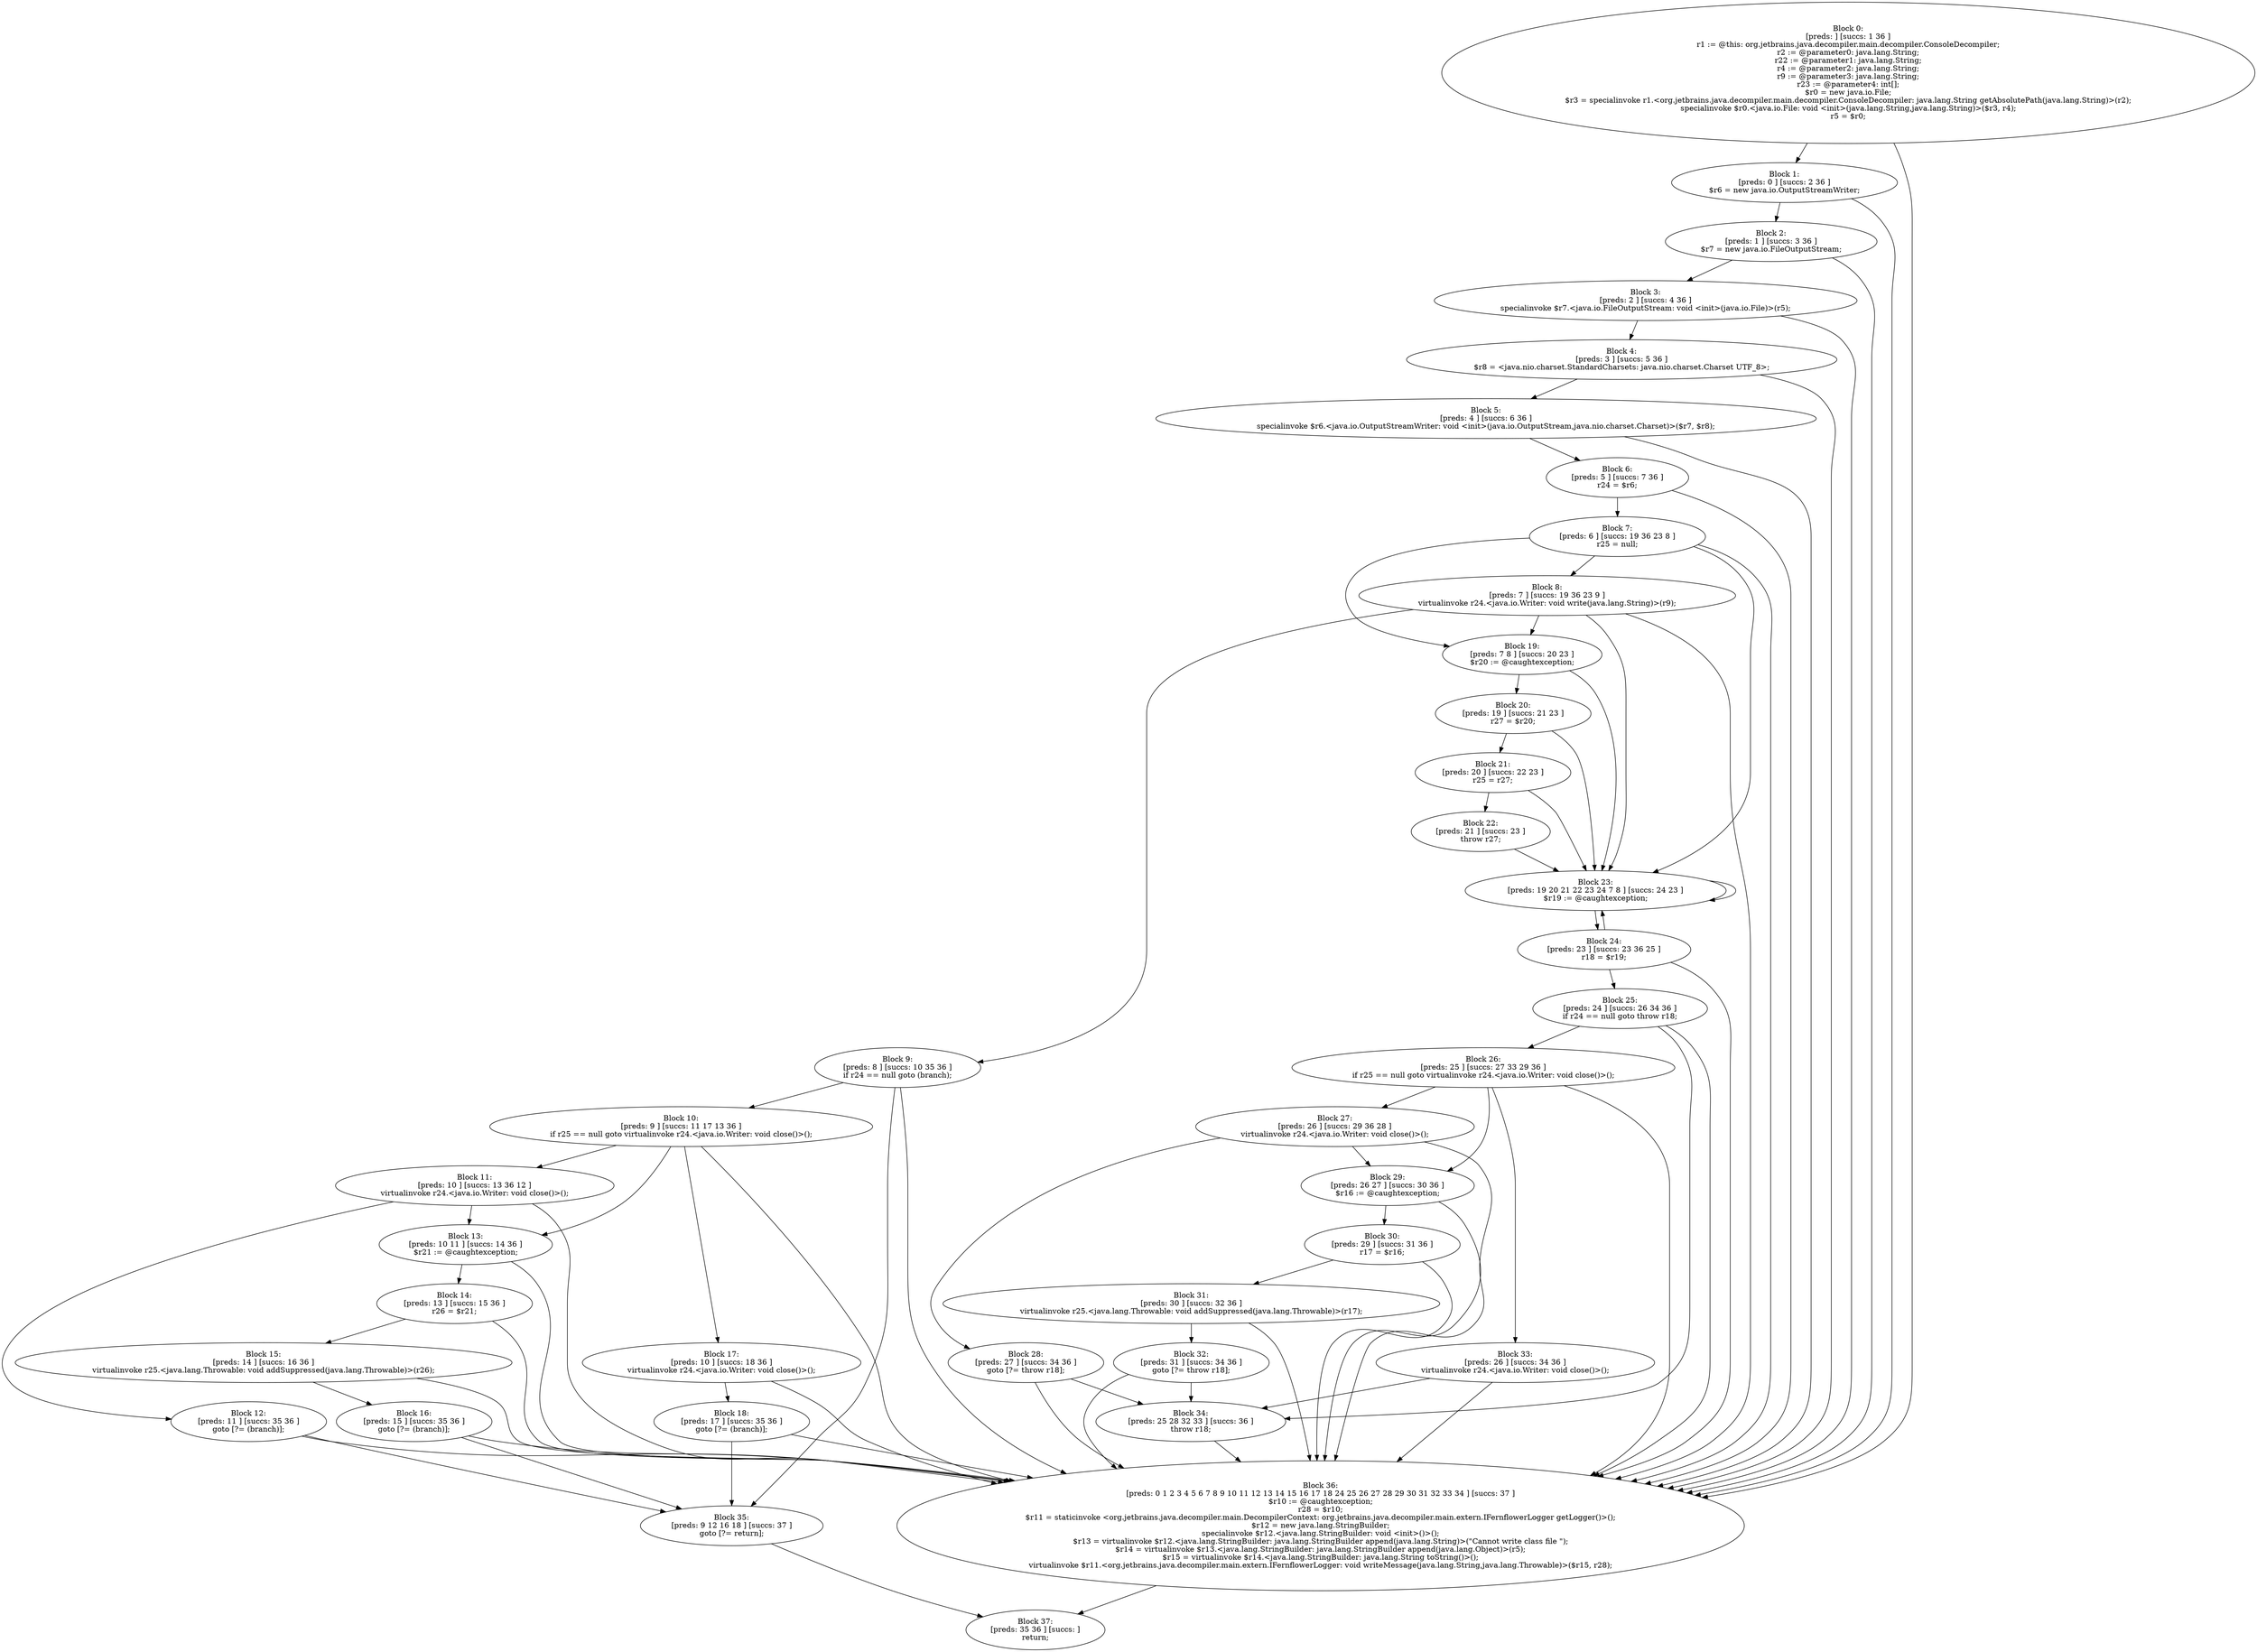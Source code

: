 digraph "unitGraph" {
    "Block 0:
[preds: ] [succs: 1 36 ]
r1 := @this: org.jetbrains.java.decompiler.main.decompiler.ConsoleDecompiler;
r2 := @parameter0: java.lang.String;
r22 := @parameter1: java.lang.String;
r4 := @parameter2: java.lang.String;
r9 := @parameter3: java.lang.String;
r23 := @parameter4: int[];
$r0 = new java.io.File;
$r3 = specialinvoke r1.<org.jetbrains.java.decompiler.main.decompiler.ConsoleDecompiler: java.lang.String getAbsolutePath(java.lang.String)>(r2);
specialinvoke $r0.<java.io.File: void <init>(java.lang.String,java.lang.String)>($r3, r4);
r5 = $r0;
"
    "Block 1:
[preds: 0 ] [succs: 2 36 ]
$r6 = new java.io.OutputStreamWriter;
"
    "Block 2:
[preds: 1 ] [succs: 3 36 ]
$r7 = new java.io.FileOutputStream;
"
    "Block 3:
[preds: 2 ] [succs: 4 36 ]
specialinvoke $r7.<java.io.FileOutputStream: void <init>(java.io.File)>(r5);
"
    "Block 4:
[preds: 3 ] [succs: 5 36 ]
$r8 = <java.nio.charset.StandardCharsets: java.nio.charset.Charset UTF_8>;
"
    "Block 5:
[preds: 4 ] [succs: 6 36 ]
specialinvoke $r6.<java.io.OutputStreamWriter: void <init>(java.io.OutputStream,java.nio.charset.Charset)>($r7, $r8);
"
    "Block 6:
[preds: 5 ] [succs: 7 36 ]
r24 = $r6;
"
    "Block 7:
[preds: 6 ] [succs: 19 36 23 8 ]
r25 = null;
"
    "Block 8:
[preds: 7 ] [succs: 19 36 23 9 ]
virtualinvoke r24.<java.io.Writer: void write(java.lang.String)>(r9);
"
    "Block 9:
[preds: 8 ] [succs: 10 35 36 ]
if r24 == null goto (branch);
"
    "Block 10:
[preds: 9 ] [succs: 11 17 13 36 ]
if r25 == null goto virtualinvoke r24.<java.io.Writer: void close()>();
"
    "Block 11:
[preds: 10 ] [succs: 13 36 12 ]
virtualinvoke r24.<java.io.Writer: void close()>();
"
    "Block 12:
[preds: 11 ] [succs: 35 36 ]
goto [?= (branch)];
"
    "Block 13:
[preds: 10 11 ] [succs: 14 36 ]
$r21 := @caughtexception;
"
    "Block 14:
[preds: 13 ] [succs: 15 36 ]
r26 = $r21;
"
    "Block 15:
[preds: 14 ] [succs: 16 36 ]
virtualinvoke r25.<java.lang.Throwable: void addSuppressed(java.lang.Throwable)>(r26);
"
    "Block 16:
[preds: 15 ] [succs: 35 36 ]
goto [?= (branch)];
"
    "Block 17:
[preds: 10 ] [succs: 18 36 ]
virtualinvoke r24.<java.io.Writer: void close()>();
"
    "Block 18:
[preds: 17 ] [succs: 35 36 ]
goto [?= (branch)];
"
    "Block 19:
[preds: 7 8 ] [succs: 20 23 ]
$r20 := @caughtexception;
"
    "Block 20:
[preds: 19 ] [succs: 21 23 ]
r27 = $r20;
"
    "Block 21:
[preds: 20 ] [succs: 22 23 ]
r25 = r27;
"
    "Block 22:
[preds: 21 ] [succs: 23 ]
throw r27;
"
    "Block 23:
[preds: 19 20 21 22 23 24 7 8 ] [succs: 24 23 ]
$r19 := @caughtexception;
"
    "Block 24:
[preds: 23 ] [succs: 23 36 25 ]
r18 = $r19;
"
    "Block 25:
[preds: 24 ] [succs: 26 34 36 ]
if r24 == null goto throw r18;
"
    "Block 26:
[preds: 25 ] [succs: 27 33 29 36 ]
if r25 == null goto virtualinvoke r24.<java.io.Writer: void close()>();
"
    "Block 27:
[preds: 26 ] [succs: 29 36 28 ]
virtualinvoke r24.<java.io.Writer: void close()>();
"
    "Block 28:
[preds: 27 ] [succs: 34 36 ]
goto [?= throw r18];
"
    "Block 29:
[preds: 26 27 ] [succs: 30 36 ]
$r16 := @caughtexception;
"
    "Block 30:
[preds: 29 ] [succs: 31 36 ]
r17 = $r16;
"
    "Block 31:
[preds: 30 ] [succs: 32 36 ]
virtualinvoke r25.<java.lang.Throwable: void addSuppressed(java.lang.Throwable)>(r17);
"
    "Block 32:
[preds: 31 ] [succs: 34 36 ]
goto [?= throw r18];
"
    "Block 33:
[preds: 26 ] [succs: 34 36 ]
virtualinvoke r24.<java.io.Writer: void close()>();
"
    "Block 34:
[preds: 25 28 32 33 ] [succs: 36 ]
throw r18;
"
    "Block 35:
[preds: 9 12 16 18 ] [succs: 37 ]
goto [?= return];
"
    "Block 36:
[preds: 0 1 2 3 4 5 6 7 8 9 10 11 12 13 14 15 16 17 18 24 25 26 27 28 29 30 31 32 33 34 ] [succs: 37 ]
$r10 := @caughtexception;
r28 = $r10;
$r11 = staticinvoke <org.jetbrains.java.decompiler.main.DecompilerContext: org.jetbrains.java.decompiler.main.extern.IFernflowerLogger getLogger()>();
$r12 = new java.lang.StringBuilder;
specialinvoke $r12.<java.lang.StringBuilder: void <init>()>();
$r13 = virtualinvoke $r12.<java.lang.StringBuilder: java.lang.StringBuilder append(java.lang.String)>(\"Cannot write class file \");
$r14 = virtualinvoke $r13.<java.lang.StringBuilder: java.lang.StringBuilder append(java.lang.Object)>(r5);
$r15 = virtualinvoke $r14.<java.lang.StringBuilder: java.lang.String toString()>();
virtualinvoke $r11.<org.jetbrains.java.decompiler.main.extern.IFernflowerLogger: void writeMessage(java.lang.String,java.lang.Throwable)>($r15, r28);
"
    "Block 37:
[preds: 35 36 ] [succs: ]
return;
"
    "Block 0:
[preds: ] [succs: 1 36 ]
r1 := @this: org.jetbrains.java.decompiler.main.decompiler.ConsoleDecompiler;
r2 := @parameter0: java.lang.String;
r22 := @parameter1: java.lang.String;
r4 := @parameter2: java.lang.String;
r9 := @parameter3: java.lang.String;
r23 := @parameter4: int[];
$r0 = new java.io.File;
$r3 = specialinvoke r1.<org.jetbrains.java.decompiler.main.decompiler.ConsoleDecompiler: java.lang.String getAbsolutePath(java.lang.String)>(r2);
specialinvoke $r0.<java.io.File: void <init>(java.lang.String,java.lang.String)>($r3, r4);
r5 = $r0;
"->"Block 1:
[preds: 0 ] [succs: 2 36 ]
$r6 = new java.io.OutputStreamWriter;
";
    "Block 0:
[preds: ] [succs: 1 36 ]
r1 := @this: org.jetbrains.java.decompiler.main.decompiler.ConsoleDecompiler;
r2 := @parameter0: java.lang.String;
r22 := @parameter1: java.lang.String;
r4 := @parameter2: java.lang.String;
r9 := @parameter3: java.lang.String;
r23 := @parameter4: int[];
$r0 = new java.io.File;
$r3 = specialinvoke r1.<org.jetbrains.java.decompiler.main.decompiler.ConsoleDecompiler: java.lang.String getAbsolutePath(java.lang.String)>(r2);
specialinvoke $r0.<java.io.File: void <init>(java.lang.String,java.lang.String)>($r3, r4);
r5 = $r0;
"->"Block 36:
[preds: 0 1 2 3 4 5 6 7 8 9 10 11 12 13 14 15 16 17 18 24 25 26 27 28 29 30 31 32 33 34 ] [succs: 37 ]
$r10 := @caughtexception;
r28 = $r10;
$r11 = staticinvoke <org.jetbrains.java.decompiler.main.DecompilerContext: org.jetbrains.java.decompiler.main.extern.IFernflowerLogger getLogger()>();
$r12 = new java.lang.StringBuilder;
specialinvoke $r12.<java.lang.StringBuilder: void <init>()>();
$r13 = virtualinvoke $r12.<java.lang.StringBuilder: java.lang.StringBuilder append(java.lang.String)>(\"Cannot write class file \");
$r14 = virtualinvoke $r13.<java.lang.StringBuilder: java.lang.StringBuilder append(java.lang.Object)>(r5);
$r15 = virtualinvoke $r14.<java.lang.StringBuilder: java.lang.String toString()>();
virtualinvoke $r11.<org.jetbrains.java.decompiler.main.extern.IFernflowerLogger: void writeMessage(java.lang.String,java.lang.Throwable)>($r15, r28);
";
    "Block 1:
[preds: 0 ] [succs: 2 36 ]
$r6 = new java.io.OutputStreamWriter;
"->"Block 2:
[preds: 1 ] [succs: 3 36 ]
$r7 = new java.io.FileOutputStream;
";
    "Block 1:
[preds: 0 ] [succs: 2 36 ]
$r6 = new java.io.OutputStreamWriter;
"->"Block 36:
[preds: 0 1 2 3 4 5 6 7 8 9 10 11 12 13 14 15 16 17 18 24 25 26 27 28 29 30 31 32 33 34 ] [succs: 37 ]
$r10 := @caughtexception;
r28 = $r10;
$r11 = staticinvoke <org.jetbrains.java.decompiler.main.DecompilerContext: org.jetbrains.java.decompiler.main.extern.IFernflowerLogger getLogger()>();
$r12 = new java.lang.StringBuilder;
specialinvoke $r12.<java.lang.StringBuilder: void <init>()>();
$r13 = virtualinvoke $r12.<java.lang.StringBuilder: java.lang.StringBuilder append(java.lang.String)>(\"Cannot write class file \");
$r14 = virtualinvoke $r13.<java.lang.StringBuilder: java.lang.StringBuilder append(java.lang.Object)>(r5);
$r15 = virtualinvoke $r14.<java.lang.StringBuilder: java.lang.String toString()>();
virtualinvoke $r11.<org.jetbrains.java.decompiler.main.extern.IFernflowerLogger: void writeMessage(java.lang.String,java.lang.Throwable)>($r15, r28);
";
    "Block 2:
[preds: 1 ] [succs: 3 36 ]
$r7 = new java.io.FileOutputStream;
"->"Block 3:
[preds: 2 ] [succs: 4 36 ]
specialinvoke $r7.<java.io.FileOutputStream: void <init>(java.io.File)>(r5);
";
    "Block 2:
[preds: 1 ] [succs: 3 36 ]
$r7 = new java.io.FileOutputStream;
"->"Block 36:
[preds: 0 1 2 3 4 5 6 7 8 9 10 11 12 13 14 15 16 17 18 24 25 26 27 28 29 30 31 32 33 34 ] [succs: 37 ]
$r10 := @caughtexception;
r28 = $r10;
$r11 = staticinvoke <org.jetbrains.java.decompiler.main.DecompilerContext: org.jetbrains.java.decompiler.main.extern.IFernflowerLogger getLogger()>();
$r12 = new java.lang.StringBuilder;
specialinvoke $r12.<java.lang.StringBuilder: void <init>()>();
$r13 = virtualinvoke $r12.<java.lang.StringBuilder: java.lang.StringBuilder append(java.lang.String)>(\"Cannot write class file \");
$r14 = virtualinvoke $r13.<java.lang.StringBuilder: java.lang.StringBuilder append(java.lang.Object)>(r5);
$r15 = virtualinvoke $r14.<java.lang.StringBuilder: java.lang.String toString()>();
virtualinvoke $r11.<org.jetbrains.java.decompiler.main.extern.IFernflowerLogger: void writeMessage(java.lang.String,java.lang.Throwable)>($r15, r28);
";
    "Block 3:
[preds: 2 ] [succs: 4 36 ]
specialinvoke $r7.<java.io.FileOutputStream: void <init>(java.io.File)>(r5);
"->"Block 4:
[preds: 3 ] [succs: 5 36 ]
$r8 = <java.nio.charset.StandardCharsets: java.nio.charset.Charset UTF_8>;
";
    "Block 3:
[preds: 2 ] [succs: 4 36 ]
specialinvoke $r7.<java.io.FileOutputStream: void <init>(java.io.File)>(r5);
"->"Block 36:
[preds: 0 1 2 3 4 5 6 7 8 9 10 11 12 13 14 15 16 17 18 24 25 26 27 28 29 30 31 32 33 34 ] [succs: 37 ]
$r10 := @caughtexception;
r28 = $r10;
$r11 = staticinvoke <org.jetbrains.java.decompiler.main.DecompilerContext: org.jetbrains.java.decompiler.main.extern.IFernflowerLogger getLogger()>();
$r12 = new java.lang.StringBuilder;
specialinvoke $r12.<java.lang.StringBuilder: void <init>()>();
$r13 = virtualinvoke $r12.<java.lang.StringBuilder: java.lang.StringBuilder append(java.lang.String)>(\"Cannot write class file \");
$r14 = virtualinvoke $r13.<java.lang.StringBuilder: java.lang.StringBuilder append(java.lang.Object)>(r5);
$r15 = virtualinvoke $r14.<java.lang.StringBuilder: java.lang.String toString()>();
virtualinvoke $r11.<org.jetbrains.java.decompiler.main.extern.IFernflowerLogger: void writeMessage(java.lang.String,java.lang.Throwable)>($r15, r28);
";
    "Block 4:
[preds: 3 ] [succs: 5 36 ]
$r8 = <java.nio.charset.StandardCharsets: java.nio.charset.Charset UTF_8>;
"->"Block 5:
[preds: 4 ] [succs: 6 36 ]
specialinvoke $r6.<java.io.OutputStreamWriter: void <init>(java.io.OutputStream,java.nio.charset.Charset)>($r7, $r8);
";
    "Block 4:
[preds: 3 ] [succs: 5 36 ]
$r8 = <java.nio.charset.StandardCharsets: java.nio.charset.Charset UTF_8>;
"->"Block 36:
[preds: 0 1 2 3 4 5 6 7 8 9 10 11 12 13 14 15 16 17 18 24 25 26 27 28 29 30 31 32 33 34 ] [succs: 37 ]
$r10 := @caughtexception;
r28 = $r10;
$r11 = staticinvoke <org.jetbrains.java.decompiler.main.DecompilerContext: org.jetbrains.java.decompiler.main.extern.IFernflowerLogger getLogger()>();
$r12 = new java.lang.StringBuilder;
specialinvoke $r12.<java.lang.StringBuilder: void <init>()>();
$r13 = virtualinvoke $r12.<java.lang.StringBuilder: java.lang.StringBuilder append(java.lang.String)>(\"Cannot write class file \");
$r14 = virtualinvoke $r13.<java.lang.StringBuilder: java.lang.StringBuilder append(java.lang.Object)>(r5);
$r15 = virtualinvoke $r14.<java.lang.StringBuilder: java.lang.String toString()>();
virtualinvoke $r11.<org.jetbrains.java.decompiler.main.extern.IFernflowerLogger: void writeMessage(java.lang.String,java.lang.Throwable)>($r15, r28);
";
    "Block 5:
[preds: 4 ] [succs: 6 36 ]
specialinvoke $r6.<java.io.OutputStreamWriter: void <init>(java.io.OutputStream,java.nio.charset.Charset)>($r7, $r8);
"->"Block 6:
[preds: 5 ] [succs: 7 36 ]
r24 = $r6;
";
    "Block 5:
[preds: 4 ] [succs: 6 36 ]
specialinvoke $r6.<java.io.OutputStreamWriter: void <init>(java.io.OutputStream,java.nio.charset.Charset)>($r7, $r8);
"->"Block 36:
[preds: 0 1 2 3 4 5 6 7 8 9 10 11 12 13 14 15 16 17 18 24 25 26 27 28 29 30 31 32 33 34 ] [succs: 37 ]
$r10 := @caughtexception;
r28 = $r10;
$r11 = staticinvoke <org.jetbrains.java.decompiler.main.DecompilerContext: org.jetbrains.java.decompiler.main.extern.IFernflowerLogger getLogger()>();
$r12 = new java.lang.StringBuilder;
specialinvoke $r12.<java.lang.StringBuilder: void <init>()>();
$r13 = virtualinvoke $r12.<java.lang.StringBuilder: java.lang.StringBuilder append(java.lang.String)>(\"Cannot write class file \");
$r14 = virtualinvoke $r13.<java.lang.StringBuilder: java.lang.StringBuilder append(java.lang.Object)>(r5);
$r15 = virtualinvoke $r14.<java.lang.StringBuilder: java.lang.String toString()>();
virtualinvoke $r11.<org.jetbrains.java.decompiler.main.extern.IFernflowerLogger: void writeMessage(java.lang.String,java.lang.Throwable)>($r15, r28);
";
    "Block 6:
[preds: 5 ] [succs: 7 36 ]
r24 = $r6;
"->"Block 7:
[preds: 6 ] [succs: 19 36 23 8 ]
r25 = null;
";
    "Block 6:
[preds: 5 ] [succs: 7 36 ]
r24 = $r6;
"->"Block 36:
[preds: 0 1 2 3 4 5 6 7 8 9 10 11 12 13 14 15 16 17 18 24 25 26 27 28 29 30 31 32 33 34 ] [succs: 37 ]
$r10 := @caughtexception;
r28 = $r10;
$r11 = staticinvoke <org.jetbrains.java.decompiler.main.DecompilerContext: org.jetbrains.java.decompiler.main.extern.IFernflowerLogger getLogger()>();
$r12 = new java.lang.StringBuilder;
specialinvoke $r12.<java.lang.StringBuilder: void <init>()>();
$r13 = virtualinvoke $r12.<java.lang.StringBuilder: java.lang.StringBuilder append(java.lang.String)>(\"Cannot write class file \");
$r14 = virtualinvoke $r13.<java.lang.StringBuilder: java.lang.StringBuilder append(java.lang.Object)>(r5);
$r15 = virtualinvoke $r14.<java.lang.StringBuilder: java.lang.String toString()>();
virtualinvoke $r11.<org.jetbrains.java.decompiler.main.extern.IFernflowerLogger: void writeMessage(java.lang.String,java.lang.Throwable)>($r15, r28);
";
    "Block 7:
[preds: 6 ] [succs: 19 36 23 8 ]
r25 = null;
"->"Block 19:
[preds: 7 8 ] [succs: 20 23 ]
$r20 := @caughtexception;
";
    "Block 7:
[preds: 6 ] [succs: 19 36 23 8 ]
r25 = null;
"->"Block 36:
[preds: 0 1 2 3 4 5 6 7 8 9 10 11 12 13 14 15 16 17 18 24 25 26 27 28 29 30 31 32 33 34 ] [succs: 37 ]
$r10 := @caughtexception;
r28 = $r10;
$r11 = staticinvoke <org.jetbrains.java.decompiler.main.DecompilerContext: org.jetbrains.java.decompiler.main.extern.IFernflowerLogger getLogger()>();
$r12 = new java.lang.StringBuilder;
specialinvoke $r12.<java.lang.StringBuilder: void <init>()>();
$r13 = virtualinvoke $r12.<java.lang.StringBuilder: java.lang.StringBuilder append(java.lang.String)>(\"Cannot write class file \");
$r14 = virtualinvoke $r13.<java.lang.StringBuilder: java.lang.StringBuilder append(java.lang.Object)>(r5);
$r15 = virtualinvoke $r14.<java.lang.StringBuilder: java.lang.String toString()>();
virtualinvoke $r11.<org.jetbrains.java.decompiler.main.extern.IFernflowerLogger: void writeMessage(java.lang.String,java.lang.Throwable)>($r15, r28);
";
    "Block 7:
[preds: 6 ] [succs: 19 36 23 8 ]
r25 = null;
"->"Block 23:
[preds: 19 20 21 22 23 24 7 8 ] [succs: 24 23 ]
$r19 := @caughtexception;
";
    "Block 7:
[preds: 6 ] [succs: 19 36 23 8 ]
r25 = null;
"->"Block 8:
[preds: 7 ] [succs: 19 36 23 9 ]
virtualinvoke r24.<java.io.Writer: void write(java.lang.String)>(r9);
";
    "Block 8:
[preds: 7 ] [succs: 19 36 23 9 ]
virtualinvoke r24.<java.io.Writer: void write(java.lang.String)>(r9);
"->"Block 19:
[preds: 7 8 ] [succs: 20 23 ]
$r20 := @caughtexception;
";
    "Block 8:
[preds: 7 ] [succs: 19 36 23 9 ]
virtualinvoke r24.<java.io.Writer: void write(java.lang.String)>(r9);
"->"Block 36:
[preds: 0 1 2 3 4 5 6 7 8 9 10 11 12 13 14 15 16 17 18 24 25 26 27 28 29 30 31 32 33 34 ] [succs: 37 ]
$r10 := @caughtexception;
r28 = $r10;
$r11 = staticinvoke <org.jetbrains.java.decompiler.main.DecompilerContext: org.jetbrains.java.decompiler.main.extern.IFernflowerLogger getLogger()>();
$r12 = new java.lang.StringBuilder;
specialinvoke $r12.<java.lang.StringBuilder: void <init>()>();
$r13 = virtualinvoke $r12.<java.lang.StringBuilder: java.lang.StringBuilder append(java.lang.String)>(\"Cannot write class file \");
$r14 = virtualinvoke $r13.<java.lang.StringBuilder: java.lang.StringBuilder append(java.lang.Object)>(r5);
$r15 = virtualinvoke $r14.<java.lang.StringBuilder: java.lang.String toString()>();
virtualinvoke $r11.<org.jetbrains.java.decompiler.main.extern.IFernflowerLogger: void writeMessage(java.lang.String,java.lang.Throwable)>($r15, r28);
";
    "Block 8:
[preds: 7 ] [succs: 19 36 23 9 ]
virtualinvoke r24.<java.io.Writer: void write(java.lang.String)>(r9);
"->"Block 23:
[preds: 19 20 21 22 23 24 7 8 ] [succs: 24 23 ]
$r19 := @caughtexception;
";
    "Block 8:
[preds: 7 ] [succs: 19 36 23 9 ]
virtualinvoke r24.<java.io.Writer: void write(java.lang.String)>(r9);
"->"Block 9:
[preds: 8 ] [succs: 10 35 36 ]
if r24 == null goto (branch);
";
    "Block 9:
[preds: 8 ] [succs: 10 35 36 ]
if r24 == null goto (branch);
"->"Block 10:
[preds: 9 ] [succs: 11 17 13 36 ]
if r25 == null goto virtualinvoke r24.<java.io.Writer: void close()>();
";
    "Block 9:
[preds: 8 ] [succs: 10 35 36 ]
if r24 == null goto (branch);
"->"Block 35:
[preds: 9 12 16 18 ] [succs: 37 ]
goto [?= return];
";
    "Block 9:
[preds: 8 ] [succs: 10 35 36 ]
if r24 == null goto (branch);
"->"Block 36:
[preds: 0 1 2 3 4 5 6 7 8 9 10 11 12 13 14 15 16 17 18 24 25 26 27 28 29 30 31 32 33 34 ] [succs: 37 ]
$r10 := @caughtexception;
r28 = $r10;
$r11 = staticinvoke <org.jetbrains.java.decompiler.main.DecompilerContext: org.jetbrains.java.decompiler.main.extern.IFernflowerLogger getLogger()>();
$r12 = new java.lang.StringBuilder;
specialinvoke $r12.<java.lang.StringBuilder: void <init>()>();
$r13 = virtualinvoke $r12.<java.lang.StringBuilder: java.lang.StringBuilder append(java.lang.String)>(\"Cannot write class file \");
$r14 = virtualinvoke $r13.<java.lang.StringBuilder: java.lang.StringBuilder append(java.lang.Object)>(r5);
$r15 = virtualinvoke $r14.<java.lang.StringBuilder: java.lang.String toString()>();
virtualinvoke $r11.<org.jetbrains.java.decompiler.main.extern.IFernflowerLogger: void writeMessage(java.lang.String,java.lang.Throwable)>($r15, r28);
";
    "Block 10:
[preds: 9 ] [succs: 11 17 13 36 ]
if r25 == null goto virtualinvoke r24.<java.io.Writer: void close()>();
"->"Block 11:
[preds: 10 ] [succs: 13 36 12 ]
virtualinvoke r24.<java.io.Writer: void close()>();
";
    "Block 10:
[preds: 9 ] [succs: 11 17 13 36 ]
if r25 == null goto virtualinvoke r24.<java.io.Writer: void close()>();
"->"Block 17:
[preds: 10 ] [succs: 18 36 ]
virtualinvoke r24.<java.io.Writer: void close()>();
";
    "Block 10:
[preds: 9 ] [succs: 11 17 13 36 ]
if r25 == null goto virtualinvoke r24.<java.io.Writer: void close()>();
"->"Block 13:
[preds: 10 11 ] [succs: 14 36 ]
$r21 := @caughtexception;
";
    "Block 10:
[preds: 9 ] [succs: 11 17 13 36 ]
if r25 == null goto virtualinvoke r24.<java.io.Writer: void close()>();
"->"Block 36:
[preds: 0 1 2 3 4 5 6 7 8 9 10 11 12 13 14 15 16 17 18 24 25 26 27 28 29 30 31 32 33 34 ] [succs: 37 ]
$r10 := @caughtexception;
r28 = $r10;
$r11 = staticinvoke <org.jetbrains.java.decompiler.main.DecompilerContext: org.jetbrains.java.decompiler.main.extern.IFernflowerLogger getLogger()>();
$r12 = new java.lang.StringBuilder;
specialinvoke $r12.<java.lang.StringBuilder: void <init>()>();
$r13 = virtualinvoke $r12.<java.lang.StringBuilder: java.lang.StringBuilder append(java.lang.String)>(\"Cannot write class file \");
$r14 = virtualinvoke $r13.<java.lang.StringBuilder: java.lang.StringBuilder append(java.lang.Object)>(r5);
$r15 = virtualinvoke $r14.<java.lang.StringBuilder: java.lang.String toString()>();
virtualinvoke $r11.<org.jetbrains.java.decompiler.main.extern.IFernflowerLogger: void writeMessage(java.lang.String,java.lang.Throwable)>($r15, r28);
";
    "Block 11:
[preds: 10 ] [succs: 13 36 12 ]
virtualinvoke r24.<java.io.Writer: void close()>();
"->"Block 13:
[preds: 10 11 ] [succs: 14 36 ]
$r21 := @caughtexception;
";
    "Block 11:
[preds: 10 ] [succs: 13 36 12 ]
virtualinvoke r24.<java.io.Writer: void close()>();
"->"Block 36:
[preds: 0 1 2 3 4 5 6 7 8 9 10 11 12 13 14 15 16 17 18 24 25 26 27 28 29 30 31 32 33 34 ] [succs: 37 ]
$r10 := @caughtexception;
r28 = $r10;
$r11 = staticinvoke <org.jetbrains.java.decompiler.main.DecompilerContext: org.jetbrains.java.decompiler.main.extern.IFernflowerLogger getLogger()>();
$r12 = new java.lang.StringBuilder;
specialinvoke $r12.<java.lang.StringBuilder: void <init>()>();
$r13 = virtualinvoke $r12.<java.lang.StringBuilder: java.lang.StringBuilder append(java.lang.String)>(\"Cannot write class file \");
$r14 = virtualinvoke $r13.<java.lang.StringBuilder: java.lang.StringBuilder append(java.lang.Object)>(r5);
$r15 = virtualinvoke $r14.<java.lang.StringBuilder: java.lang.String toString()>();
virtualinvoke $r11.<org.jetbrains.java.decompiler.main.extern.IFernflowerLogger: void writeMessage(java.lang.String,java.lang.Throwable)>($r15, r28);
";
    "Block 11:
[preds: 10 ] [succs: 13 36 12 ]
virtualinvoke r24.<java.io.Writer: void close()>();
"->"Block 12:
[preds: 11 ] [succs: 35 36 ]
goto [?= (branch)];
";
    "Block 12:
[preds: 11 ] [succs: 35 36 ]
goto [?= (branch)];
"->"Block 35:
[preds: 9 12 16 18 ] [succs: 37 ]
goto [?= return];
";
    "Block 12:
[preds: 11 ] [succs: 35 36 ]
goto [?= (branch)];
"->"Block 36:
[preds: 0 1 2 3 4 5 6 7 8 9 10 11 12 13 14 15 16 17 18 24 25 26 27 28 29 30 31 32 33 34 ] [succs: 37 ]
$r10 := @caughtexception;
r28 = $r10;
$r11 = staticinvoke <org.jetbrains.java.decompiler.main.DecompilerContext: org.jetbrains.java.decompiler.main.extern.IFernflowerLogger getLogger()>();
$r12 = new java.lang.StringBuilder;
specialinvoke $r12.<java.lang.StringBuilder: void <init>()>();
$r13 = virtualinvoke $r12.<java.lang.StringBuilder: java.lang.StringBuilder append(java.lang.String)>(\"Cannot write class file \");
$r14 = virtualinvoke $r13.<java.lang.StringBuilder: java.lang.StringBuilder append(java.lang.Object)>(r5);
$r15 = virtualinvoke $r14.<java.lang.StringBuilder: java.lang.String toString()>();
virtualinvoke $r11.<org.jetbrains.java.decompiler.main.extern.IFernflowerLogger: void writeMessage(java.lang.String,java.lang.Throwable)>($r15, r28);
";
    "Block 13:
[preds: 10 11 ] [succs: 14 36 ]
$r21 := @caughtexception;
"->"Block 14:
[preds: 13 ] [succs: 15 36 ]
r26 = $r21;
";
    "Block 13:
[preds: 10 11 ] [succs: 14 36 ]
$r21 := @caughtexception;
"->"Block 36:
[preds: 0 1 2 3 4 5 6 7 8 9 10 11 12 13 14 15 16 17 18 24 25 26 27 28 29 30 31 32 33 34 ] [succs: 37 ]
$r10 := @caughtexception;
r28 = $r10;
$r11 = staticinvoke <org.jetbrains.java.decompiler.main.DecompilerContext: org.jetbrains.java.decompiler.main.extern.IFernflowerLogger getLogger()>();
$r12 = new java.lang.StringBuilder;
specialinvoke $r12.<java.lang.StringBuilder: void <init>()>();
$r13 = virtualinvoke $r12.<java.lang.StringBuilder: java.lang.StringBuilder append(java.lang.String)>(\"Cannot write class file \");
$r14 = virtualinvoke $r13.<java.lang.StringBuilder: java.lang.StringBuilder append(java.lang.Object)>(r5);
$r15 = virtualinvoke $r14.<java.lang.StringBuilder: java.lang.String toString()>();
virtualinvoke $r11.<org.jetbrains.java.decompiler.main.extern.IFernflowerLogger: void writeMessage(java.lang.String,java.lang.Throwable)>($r15, r28);
";
    "Block 14:
[preds: 13 ] [succs: 15 36 ]
r26 = $r21;
"->"Block 15:
[preds: 14 ] [succs: 16 36 ]
virtualinvoke r25.<java.lang.Throwable: void addSuppressed(java.lang.Throwable)>(r26);
";
    "Block 14:
[preds: 13 ] [succs: 15 36 ]
r26 = $r21;
"->"Block 36:
[preds: 0 1 2 3 4 5 6 7 8 9 10 11 12 13 14 15 16 17 18 24 25 26 27 28 29 30 31 32 33 34 ] [succs: 37 ]
$r10 := @caughtexception;
r28 = $r10;
$r11 = staticinvoke <org.jetbrains.java.decompiler.main.DecompilerContext: org.jetbrains.java.decompiler.main.extern.IFernflowerLogger getLogger()>();
$r12 = new java.lang.StringBuilder;
specialinvoke $r12.<java.lang.StringBuilder: void <init>()>();
$r13 = virtualinvoke $r12.<java.lang.StringBuilder: java.lang.StringBuilder append(java.lang.String)>(\"Cannot write class file \");
$r14 = virtualinvoke $r13.<java.lang.StringBuilder: java.lang.StringBuilder append(java.lang.Object)>(r5);
$r15 = virtualinvoke $r14.<java.lang.StringBuilder: java.lang.String toString()>();
virtualinvoke $r11.<org.jetbrains.java.decompiler.main.extern.IFernflowerLogger: void writeMessage(java.lang.String,java.lang.Throwable)>($r15, r28);
";
    "Block 15:
[preds: 14 ] [succs: 16 36 ]
virtualinvoke r25.<java.lang.Throwable: void addSuppressed(java.lang.Throwable)>(r26);
"->"Block 16:
[preds: 15 ] [succs: 35 36 ]
goto [?= (branch)];
";
    "Block 15:
[preds: 14 ] [succs: 16 36 ]
virtualinvoke r25.<java.lang.Throwable: void addSuppressed(java.lang.Throwable)>(r26);
"->"Block 36:
[preds: 0 1 2 3 4 5 6 7 8 9 10 11 12 13 14 15 16 17 18 24 25 26 27 28 29 30 31 32 33 34 ] [succs: 37 ]
$r10 := @caughtexception;
r28 = $r10;
$r11 = staticinvoke <org.jetbrains.java.decompiler.main.DecompilerContext: org.jetbrains.java.decompiler.main.extern.IFernflowerLogger getLogger()>();
$r12 = new java.lang.StringBuilder;
specialinvoke $r12.<java.lang.StringBuilder: void <init>()>();
$r13 = virtualinvoke $r12.<java.lang.StringBuilder: java.lang.StringBuilder append(java.lang.String)>(\"Cannot write class file \");
$r14 = virtualinvoke $r13.<java.lang.StringBuilder: java.lang.StringBuilder append(java.lang.Object)>(r5);
$r15 = virtualinvoke $r14.<java.lang.StringBuilder: java.lang.String toString()>();
virtualinvoke $r11.<org.jetbrains.java.decompiler.main.extern.IFernflowerLogger: void writeMessage(java.lang.String,java.lang.Throwable)>($r15, r28);
";
    "Block 16:
[preds: 15 ] [succs: 35 36 ]
goto [?= (branch)];
"->"Block 35:
[preds: 9 12 16 18 ] [succs: 37 ]
goto [?= return];
";
    "Block 16:
[preds: 15 ] [succs: 35 36 ]
goto [?= (branch)];
"->"Block 36:
[preds: 0 1 2 3 4 5 6 7 8 9 10 11 12 13 14 15 16 17 18 24 25 26 27 28 29 30 31 32 33 34 ] [succs: 37 ]
$r10 := @caughtexception;
r28 = $r10;
$r11 = staticinvoke <org.jetbrains.java.decompiler.main.DecompilerContext: org.jetbrains.java.decompiler.main.extern.IFernflowerLogger getLogger()>();
$r12 = new java.lang.StringBuilder;
specialinvoke $r12.<java.lang.StringBuilder: void <init>()>();
$r13 = virtualinvoke $r12.<java.lang.StringBuilder: java.lang.StringBuilder append(java.lang.String)>(\"Cannot write class file \");
$r14 = virtualinvoke $r13.<java.lang.StringBuilder: java.lang.StringBuilder append(java.lang.Object)>(r5);
$r15 = virtualinvoke $r14.<java.lang.StringBuilder: java.lang.String toString()>();
virtualinvoke $r11.<org.jetbrains.java.decompiler.main.extern.IFernflowerLogger: void writeMessage(java.lang.String,java.lang.Throwable)>($r15, r28);
";
    "Block 17:
[preds: 10 ] [succs: 18 36 ]
virtualinvoke r24.<java.io.Writer: void close()>();
"->"Block 18:
[preds: 17 ] [succs: 35 36 ]
goto [?= (branch)];
";
    "Block 17:
[preds: 10 ] [succs: 18 36 ]
virtualinvoke r24.<java.io.Writer: void close()>();
"->"Block 36:
[preds: 0 1 2 3 4 5 6 7 8 9 10 11 12 13 14 15 16 17 18 24 25 26 27 28 29 30 31 32 33 34 ] [succs: 37 ]
$r10 := @caughtexception;
r28 = $r10;
$r11 = staticinvoke <org.jetbrains.java.decompiler.main.DecompilerContext: org.jetbrains.java.decompiler.main.extern.IFernflowerLogger getLogger()>();
$r12 = new java.lang.StringBuilder;
specialinvoke $r12.<java.lang.StringBuilder: void <init>()>();
$r13 = virtualinvoke $r12.<java.lang.StringBuilder: java.lang.StringBuilder append(java.lang.String)>(\"Cannot write class file \");
$r14 = virtualinvoke $r13.<java.lang.StringBuilder: java.lang.StringBuilder append(java.lang.Object)>(r5);
$r15 = virtualinvoke $r14.<java.lang.StringBuilder: java.lang.String toString()>();
virtualinvoke $r11.<org.jetbrains.java.decompiler.main.extern.IFernflowerLogger: void writeMessage(java.lang.String,java.lang.Throwable)>($r15, r28);
";
    "Block 18:
[preds: 17 ] [succs: 35 36 ]
goto [?= (branch)];
"->"Block 35:
[preds: 9 12 16 18 ] [succs: 37 ]
goto [?= return];
";
    "Block 18:
[preds: 17 ] [succs: 35 36 ]
goto [?= (branch)];
"->"Block 36:
[preds: 0 1 2 3 4 5 6 7 8 9 10 11 12 13 14 15 16 17 18 24 25 26 27 28 29 30 31 32 33 34 ] [succs: 37 ]
$r10 := @caughtexception;
r28 = $r10;
$r11 = staticinvoke <org.jetbrains.java.decompiler.main.DecompilerContext: org.jetbrains.java.decompiler.main.extern.IFernflowerLogger getLogger()>();
$r12 = new java.lang.StringBuilder;
specialinvoke $r12.<java.lang.StringBuilder: void <init>()>();
$r13 = virtualinvoke $r12.<java.lang.StringBuilder: java.lang.StringBuilder append(java.lang.String)>(\"Cannot write class file \");
$r14 = virtualinvoke $r13.<java.lang.StringBuilder: java.lang.StringBuilder append(java.lang.Object)>(r5);
$r15 = virtualinvoke $r14.<java.lang.StringBuilder: java.lang.String toString()>();
virtualinvoke $r11.<org.jetbrains.java.decompiler.main.extern.IFernflowerLogger: void writeMessage(java.lang.String,java.lang.Throwable)>($r15, r28);
";
    "Block 19:
[preds: 7 8 ] [succs: 20 23 ]
$r20 := @caughtexception;
"->"Block 20:
[preds: 19 ] [succs: 21 23 ]
r27 = $r20;
";
    "Block 19:
[preds: 7 8 ] [succs: 20 23 ]
$r20 := @caughtexception;
"->"Block 23:
[preds: 19 20 21 22 23 24 7 8 ] [succs: 24 23 ]
$r19 := @caughtexception;
";
    "Block 20:
[preds: 19 ] [succs: 21 23 ]
r27 = $r20;
"->"Block 21:
[preds: 20 ] [succs: 22 23 ]
r25 = r27;
";
    "Block 20:
[preds: 19 ] [succs: 21 23 ]
r27 = $r20;
"->"Block 23:
[preds: 19 20 21 22 23 24 7 8 ] [succs: 24 23 ]
$r19 := @caughtexception;
";
    "Block 21:
[preds: 20 ] [succs: 22 23 ]
r25 = r27;
"->"Block 22:
[preds: 21 ] [succs: 23 ]
throw r27;
";
    "Block 21:
[preds: 20 ] [succs: 22 23 ]
r25 = r27;
"->"Block 23:
[preds: 19 20 21 22 23 24 7 8 ] [succs: 24 23 ]
$r19 := @caughtexception;
";
    "Block 22:
[preds: 21 ] [succs: 23 ]
throw r27;
"->"Block 23:
[preds: 19 20 21 22 23 24 7 8 ] [succs: 24 23 ]
$r19 := @caughtexception;
";
    "Block 23:
[preds: 19 20 21 22 23 24 7 8 ] [succs: 24 23 ]
$r19 := @caughtexception;
"->"Block 24:
[preds: 23 ] [succs: 23 36 25 ]
r18 = $r19;
";
    "Block 23:
[preds: 19 20 21 22 23 24 7 8 ] [succs: 24 23 ]
$r19 := @caughtexception;
"->"Block 23:
[preds: 19 20 21 22 23 24 7 8 ] [succs: 24 23 ]
$r19 := @caughtexception;
";
    "Block 24:
[preds: 23 ] [succs: 23 36 25 ]
r18 = $r19;
"->"Block 23:
[preds: 19 20 21 22 23 24 7 8 ] [succs: 24 23 ]
$r19 := @caughtexception;
";
    "Block 24:
[preds: 23 ] [succs: 23 36 25 ]
r18 = $r19;
"->"Block 36:
[preds: 0 1 2 3 4 5 6 7 8 9 10 11 12 13 14 15 16 17 18 24 25 26 27 28 29 30 31 32 33 34 ] [succs: 37 ]
$r10 := @caughtexception;
r28 = $r10;
$r11 = staticinvoke <org.jetbrains.java.decompiler.main.DecompilerContext: org.jetbrains.java.decompiler.main.extern.IFernflowerLogger getLogger()>();
$r12 = new java.lang.StringBuilder;
specialinvoke $r12.<java.lang.StringBuilder: void <init>()>();
$r13 = virtualinvoke $r12.<java.lang.StringBuilder: java.lang.StringBuilder append(java.lang.String)>(\"Cannot write class file \");
$r14 = virtualinvoke $r13.<java.lang.StringBuilder: java.lang.StringBuilder append(java.lang.Object)>(r5);
$r15 = virtualinvoke $r14.<java.lang.StringBuilder: java.lang.String toString()>();
virtualinvoke $r11.<org.jetbrains.java.decompiler.main.extern.IFernflowerLogger: void writeMessage(java.lang.String,java.lang.Throwable)>($r15, r28);
";
    "Block 24:
[preds: 23 ] [succs: 23 36 25 ]
r18 = $r19;
"->"Block 25:
[preds: 24 ] [succs: 26 34 36 ]
if r24 == null goto throw r18;
";
    "Block 25:
[preds: 24 ] [succs: 26 34 36 ]
if r24 == null goto throw r18;
"->"Block 26:
[preds: 25 ] [succs: 27 33 29 36 ]
if r25 == null goto virtualinvoke r24.<java.io.Writer: void close()>();
";
    "Block 25:
[preds: 24 ] [succs: 26 34 36 ]
if r24 == null goto throw r18;
"->"Block 34:
[preds: 25 28 32 33 ] [succs: 36 ]
throw r18;
";
    "Block 25:
[preds: 24 ] [succs: 26 34 36 ]
if r24 == null goto throw r18;
"->"Block 36:
[preds: 0 1 2 3 4 5 6 7 8 9 10 11 12 13 14 15 16 17 18 24 25 26 27 28 29 30 31 32 33 34 ] [succs: 37 ]
$r10 := @caughtexception;
r28 = $r10;
$r11 = staticinvoke <org.jetbrains.java.decompiler.main.DecompilerContext: org.jetbrains.java.decompiler.main.extern.IFernflowerLogger getLogger()>();
$r12 = new java.lang.StringBuilder;
specialinvoke $r12.<java.lang.StringBuilder: void <init>()>();
$r13 = virtualinvoke $r12.<java.lang.StringBuilder: java.lang.StringBuilder append(java.lang.String)>(\"Cannot write class file \");
$r14 = virtualinvoke $r13.<java.lang.StringBuilder: java.lang.StringBuilder append(java.lang.Object)>(r5);
$r15 = virtualinvoke $r14.<java.lang.StringBuilder: java.lang.String toString()>();
virtualinvoke $r11.<org.jetbrains.java.decompiler.main.extern.IFernflowerLogger: void writeMessage(java.lang.String,java.lang.Throwable)>($r15, r28);
";
    "Block 26:
[preds: 25 ] [succs: 27 33 29 36 ]
if r25 == null goto virtualinvoke r24.<java.io.Writer: void close()>();
"->"Block 27:
[preds: 26 ] [succs: 29 36 28 ]
virtualinvoke r24.<java.io.Writer: void close()>();
";
    "Block 26:
[preds: 25 ] [succs: 27 33 29 36 ]
if r25 == null goto virtualinvoke r24.<java.io.Writer: void close()>();
"->"Block 33:
[preds: 26 ] [succs: 34 36 ]
virtualinvoke r24.<java.io.Writer: void close()>();
";
    "Block 26:
[preds: 25 ] [succs: 27 33 29 36 ]
if r25 == null goto virtualinvoke r24.<java.io.Writer: void close()>();
"->"Block 29:
[preds: 26 27 ] [succs: 30 36 ]
$r16 := @caughtexception;
";
    "Block 26:
[preds: 25 ] [succs: 27 33 29 36 ]
if r25 == null goto virtualinvoke r24.<java.io.Writer: void close()>();
"->"Block 36:
[preds: 0 1 2 3 4 5 6 7 8 9 10 11 12 13 14 15 16 17 18 24 25 26 27 28 29 30 31 32 33 34 ] [succs: 37 ]
$r10 := @caughtexception;
r28 = $r10;
$r11 = staticinvoke <org.jetbrains.java.decompiler.main.DecompilerContext: org.jetbrains.java.decompiler.main.extern.IFernflowerLogger getLogger()>();
$r12 = new java.lang.StringBuilder;
specialinvoke $r12.<java.lang.StringBuilder: void <init>()>();
$r13 = virtualinvoke $r12.<java.lang.StringBuilder: java.lang.StringBuilder append(java.lang.String)>(\"Cannot write class file \");
$r14 = virtualinvoke $r13.<java.lang.StringBuilder: java.lang.StringBuilder append(java.lang.Object)>(r5);
$r15 = virtualinvoke $r14.<java.lang.StringBuilder: java.lang.String toString()>();
virtualinvoke $r11.<org.jetbrains.java.decompiler.main.extern.IFernflowerLogger: void writeMessage(java.lang.String,java.lang.Throwable)>($r15, r28);
";
    "Block 27:
[preds: 26 ] [succs: 29 36 28 ]
virtualinvoke r24.<java.io.Writer: void close()>();
"->"Block 29:
[preds: 26 27 ] [succs: 30 36 ]
$r16 := @caughtexception;
";
    "Block 27:
[preds: 26 ] [succs: 29 36 28 ]
virtualinvoke r24.<java.io.Writer: void close()>();
"->"Block 36:
[preds: 0 1 2 3 4 5 6 7 8 9 10 11 12 13 14 15 16 17 18 24 25 26 27 28 29 30 31 32 33 34 ] [succs: 37 ]
$r10 := @caughtexception;
r28 = $r10;
$r11 = staticinvoke <org.jetbrains.java.decompiler.main.DecompilerContext: org.jetbrains.java.decompiler.main.extern.IFernflowerLogger getLogger()>();
$r12 = new java.lang.StringBuilder;
specialinvoke $r12.<java.lang.StringBuilder: void <init>()>();
$r13 = virtualinvoke $r12.<java.lang.StringBuilder: java.lang.StringBuilder append(java.lang.String)>(\"Cannot write class file \");
$r14 = virtualinvoke $r13.<java.lang.StringBuilder: java.lang.StringBuilder append(java.lang.Object)>(r5);
$r15 = virtualinvoke $r14.<java.lang.StringBuilder: java.lang.String toString()>();
virtualinvoke $r11.<org.jetbrains.java.decompiler.main.extern.IFernflowerLogger: void writeMessage(java.lang.String,java.lang.Throwable)>($r15, r28);
";
    "Block 27:
[preds: 26 ] [succs: 29 36 28 ]
virtualinvoke r24.<java.io.Writer: void close()>();
"->"Block 28:
[preds: 27 ] [succs: 34 36 ]
goto [?= throw r18];
";
    "Block 28:
[preds: 27 ] [succs: 34 36 ]
goto [?= throw r18];
"->"Block 34:
[preds: 25 28 32 33 ] [succs: 36 ]
throw r18;
";
    "Block 28:
[preds: 27 ] [succs: 34 36 ]
goto [?= throw r18];
"->"Block 36:
[preds: 0 1 2 3 4 5 6 7 8 9 10 11 12 13 14 15 16 17 18 24 25 26 27 28 29 30 31 32 33 34 ] [succs: 37 ]
$r10 := @caughtexception;
r28 = $r10;
$r11 = staticinvoke <org.jetbrains.java.decompiler.main.DecompilerContext: org.jetbrains.java.decompiler.main.extern.IFernflowerLogger getLogger()>();
$r12 = new java.lang.StringBuilder;
specialinvoke $r12.<java.lang.StringBuilder: void <init>()>();
$r13 = virtualinvoke $r12.<java.lang.StringBuilder: java.lang.StringBuilder append(java.lang.String)>(\"Cannot write class file \");
$r14 = virtualinvoke $r13.<java.lang.StringBuilder: java.lang.StringBuilder append(java.lang.Object)>(r5);
$r15 = virtualinvoke $r14.<java.lang.StringBuilder: java.lang.String toString()>();
virtualinvoke $r11.<org.jetbrains.java.decompiler.main.extern.IFernflowerLogger: void writeMessage(java.lang.String,java.lang.Throwable)>($r15, r28);
";
    "Block 29:
[preds: 26 27 ] [succs: 30 36 ]
$r16 := @caughtexception;
"->"Block 30:
[preds: 29 ] [succs: 31 36 ]
r17 = $r16;
";
    "Block 29:
[preds: 26 27 ] [succs: 30 36 ]
$r16 := @caughtexception;
"->"Block 36:
[preds: 0 1 2 3 4 5 6 7 8 9 10 11 12 13 14 15 16 17 18 24 25 26 27 28 29 30 31 32 33 34 ] [succs: 37 ]
$r10 := @caughtexception;
r28 = $r10;
$r11 = staticinvoke <org.jetbrains.java.decompiler.main.DecompilerContext: org.jetbrains.java.decompiler.main.extern.IFernflowerLogger getLogger()>();
$r12 = new java.lang.StringBuilder;
specialinvoke $r12.<java.lang.StringBuilder: void <init>()>();
$r13 = virtualinvoke $r12.<java.lang.StringBuilder: java.lang.StringBuilder append(java.lang.String)>(\"Cannot write class file \");
$r14 = virtualinvoke $r13.<java.lang.StringBuilder: java.lang.StringBuilder append(java.lang.Object)>(r5);
$r15 = virtualinvoke $r14.<java.lang.StringBuilder: java.lang.String toString()>();
virtualinvoke $r11.<org.jetbrains.java.decompiler.main.extern.IFernflowerLogger: void writeMessage(java.lang.String,java.lang.Throwable)>($r15, r28);
";
    "Block 30:
[preds: 29 ] [succs: 31 36 ]
r17 = $r16;
"->"Block 31:
[preds: 30 ] [succs: 32 36 ]
virtualinvoke r25.<java.lang.Throwable: void addSuppressed(java.lang.Throwable)>(r17);
";
    "Block 30:
[preds: 29 ] [succs: 31 36 ]
r17 = $r16;
"->"Block 36:
[preds: 0 1 2 3 4 5 6 7 8 9 10 11 12 13 14 15 16 17 18 24 25 26 27 28 29 30 31 32 33 34 ] [succs: 37 ]
$r10 := @caughtexception;
r28 = $r10;
$r11 = staticinvoke <org.jetbrains.java.decompiler.main.DecompilerContext: org.jetbrains.java.decompiler.main.extern.IFernflowerLogger getLogger()>();
$r12 = new java.lang.StringBuilder;
specialinvoke $r12.<java.lang.StringBuilder: void <init>()>();
$r13 = virtualinvoke $r12.<java.lang.StringBuilder: java.lang.StringBuilder append(java.lang.String)>(\"Cannot write class file \");
$r14 = virtualinvoke $r13.<java.lang.StringBuilder: java.lang.StringBuilder append(java.lang.Object)>(r5);
$r15 = virtualinvoke $r14.<java.lang.StringBuilder: java.lang.String toString()>();
virtualinvoke $r11.<org.jetbrains.java.decompiler.main.extern.IFernflowerLogger: void writeMessage(java.lang.String,java.lang.Throwable)>($r15, r28);
";
    "Block 31:
[preds: 30 ] [succs: 32 36 ]
virtualinvoke r25.<java.lang.Throwable: void addSuppressed(java.lang.Throwable)>(r17);
"->"Block 32:
[preds: 31 ] [succs: 34 36 ]
goto [?= throw r18];
";
    "Block 31:
[preds: 30 ] [succs: 32 36 ]
virtualinvoke r25.<java.lang.Throwable: void addSuppressed(java.lang.Throwable)>(r17);
"->"Block 36:
[preds: 0 1 2 3 4 5 6 7 8 9 10 11 12 13 14 15 16 17 18 24 25 26 27 28 29 30 31 32 33 34 ] [succs: 37 ]
$r10 := @caughtexception;
r28 = $r10;
$r11 = staticinvoke <org.jetbrains.java.decompiler.main.DecompilerContext: org.jetbrains.java.decompiler.main.extern.IFernflowerLogger getLogger()>();
$r12 = new java.lang.StringBuilder;
specialinvoke $r12.<java.lang.StringBuilder: void <init>()>();
$r13 = virtualinvoke $r12.<java.lang.StringBuilder: java.lang.StringBuilder append(java.lang.String)>(\"Cannot write class file \");
$r14 = virtualinvoke $r13.<java.lang.StringBuilder: java.lang.StringBuilder append(java.lang.Object)>(r5);
$r15 = virtualinvoke $r14.<java.lang.StringBuilder: java.lang.String toString()>();
virtualinvoke $r11.<org.jetbrains.java.decompiler.main.extern.IFernflowerLogger: void writeMessage(java.lang.String,java.lang.Throwable)>($r15, r28);
";
    "Block 32:
[preds: 31 ] [succs: 34 36 ]
goto [?= throw r18];
"->"Block 34:
[preds: 25 28 32 33 ] [succs: 36 ]
throw r18;
";
    "Block 32:
[preds: 31 ] [succs: 34 36 ]
goto [?= throw r18];
"->"Block 36:
[preds: 0 1 2 3 4 5 6 7 8 9 10 11 12 13 14 15 16 17 18 24 25 26 27 28 29 30 31 32 33 34 ] [succs: 37 ]
$r10 := @caughtexception;
r28 = $r10;
$r11 = staticinvoke <org.jetbrains.java.decompiler.main.DecompilerContext: org.jetbrains.java.decompiler.main.extern.IFernflowerLogger getLogger()>();
$r12 = new java.lang.StringBuilder;
specialinvoke $r12.<java.lang.StringBuilder: void <init>()>();
$r13 = virtualinvoke $r12.<java.lang.StringBuilder: java.lang.StringBuilder append(java.lang.String)>(\"Cannot write class file \");
$r14 = virtualinvoke $r13.<java.lang.StringBuilder: java.lang.StringBuilder append(java.lang.Object)>(r5);
$r15 = virtualinvoke $r14.<java.lang.StringBuilder: java.lang.String toString()>();
virtualinvoke $r11.<org.jetbrains.java.decompiler.main.extern.IFernflowerLogger: void writeMessage(java.lang.String,java.lang.Throwable)>($r15, r28);
";
    "Block 33:
[preds: 26 ] [succs: 34 36 ]
virtualinvoke r24.<java.io.Writer: void close()>();
"->"Block 34:
[preds: 25 28 32 33 ] [succs: 36 ]
throw r18;
";
    "Block 33:
[preds: 26 ] [succs: 34 36 ]
virtualinvoke r24.<java.io.Writer: void close()>();
"->"Block 36:
[preds: 0 1 2 3 4 5 6 7 8 9 10 11 12 13 14 15 16 17 18 24 25 26 27 28 29 30 31 32 33 34 ] [succs: 37 ]
$r10 := @caughtexception;
r28 = $r10;
$r11 = staticinvoke <org.jetbrains.java.decompiler.main.DecompilerContext: org.jetbrains.java.decompiler.main.extern.IFernflowerLogger getLogger()>();
$r12 = new java.lang.StringBuilder;
specialinvoke $r12.<java.lang.StringBuilder: void <init>()>();
$r13 = virtualinvoke $r12.<java.lang.StringBuilder: java.lang.StringBuilder append(java.lang.String)>(\"Cannot write class file \");
$r14 = virtualinvoke $r13.<java.lang.StringBuilder: java.lang.StringBuilder append(java.lang.Object)>(r5);
$r15 = virtualinvoke $r14.<java.lang.StringBuilder: java.lang.String toString()>();
virtualinvoke $r11.<org.jetbrains.java.decompiler.main.extern.IFernflowerLogger: void writeMessage(java.lang.String,java.lang.Throwable)>($r15, r28);
";
    "Block 34:
[preds: 25 28 32 33 ] [succs: 36 ]
throw r18;
"->"Block 36:
[preds: 0 1 2 3 4 5 6 7 8 9 10 11 12 13 14 15 16 17 18 24 25 26 27 28 29 30 31 32 33 34 ] [succs: 37 ]
$r10 := @caughtexception;
r28 = $r10;
$r11 = staticinvoke <org.jetbrains.java.decompiler.main.DecompilerContext: org.jetbrains.java.decompiler.main.extern.IFernflowerLogger getLogger()>();
$r12 = new java.lang.StringBuilder;
specialinvoke $r12.<java.lang.StringBuilder: void <init>()>();
$r13 = virtualinvoke $r12.<java.lang.StringBuilder: java.lang.StringBuilder append(java.lang.String)>(\"Cannot write class file \");
$r14 = virtualinvoke $r13.<java.lang.StringBuilder: java.lang.StringBuilder append(java.lang.Object)>(r5);
$r15 = virtualinvoke $r14.<java.lang.StringBuilder: java.lang.String toString()>();
virtualinvoke $r11.<org.jetbrains.java.decompiler.main.extern.IFernflowerLogger: void writeMessage(java.lang.String,java.lang.Throwable)>($r15, r28);
";
    "Block 35:
[preds: 9 12 16 18 ] [succs: 37 ]
goto [?= return];
"->"Block 37:
[preds: 35 36 ] [succs: ]
return;
";
    "Block 36:
[preds: 0 1 2 3 4 5 6 7 8 9 10 11 12 13 14 15 16 17 18 24 25 26 27 28 29 30 31 32 33 34 ] [succs: 37 ]
$r10 := @caughtexception;
r28 = $r10;
$r11 = staticinvoke <org.jetbrains.java.decompiler.main.DecompilerContext: org.jetbrains.java.decompiler.main.extern.IFernflowerLogger getLogger()>();
$r12 = new java.lang.StringBuilder;
specialinvoke $r12.<java.lang.StringBuilder: void <init>()>();
$r13 = virtualinvoke $r12.<java.lang.StringBuilder: java.lang.StringBuilder append(java.lang.String)>(\"Cannot write class file \");
$r14 = virtualinvoke $r13.<java.lang.StringBuilder: java.lang.StringBuilder append(java.lang.Object)>(r5);
$r15 = virtualinvoke $r14.<java.lang.StringBuilder: java.lang.String toString()>();
virtualinvoke $r11.<org.jetbrains.java.decompiler.main.extern.IFernflowerLogger: void writeMessage(java.lang.String,java.lang.Throwable)>($r15, r28);
"->"Block 37:
[preds: 35 36 ] [succs: ]
return;
";
}
